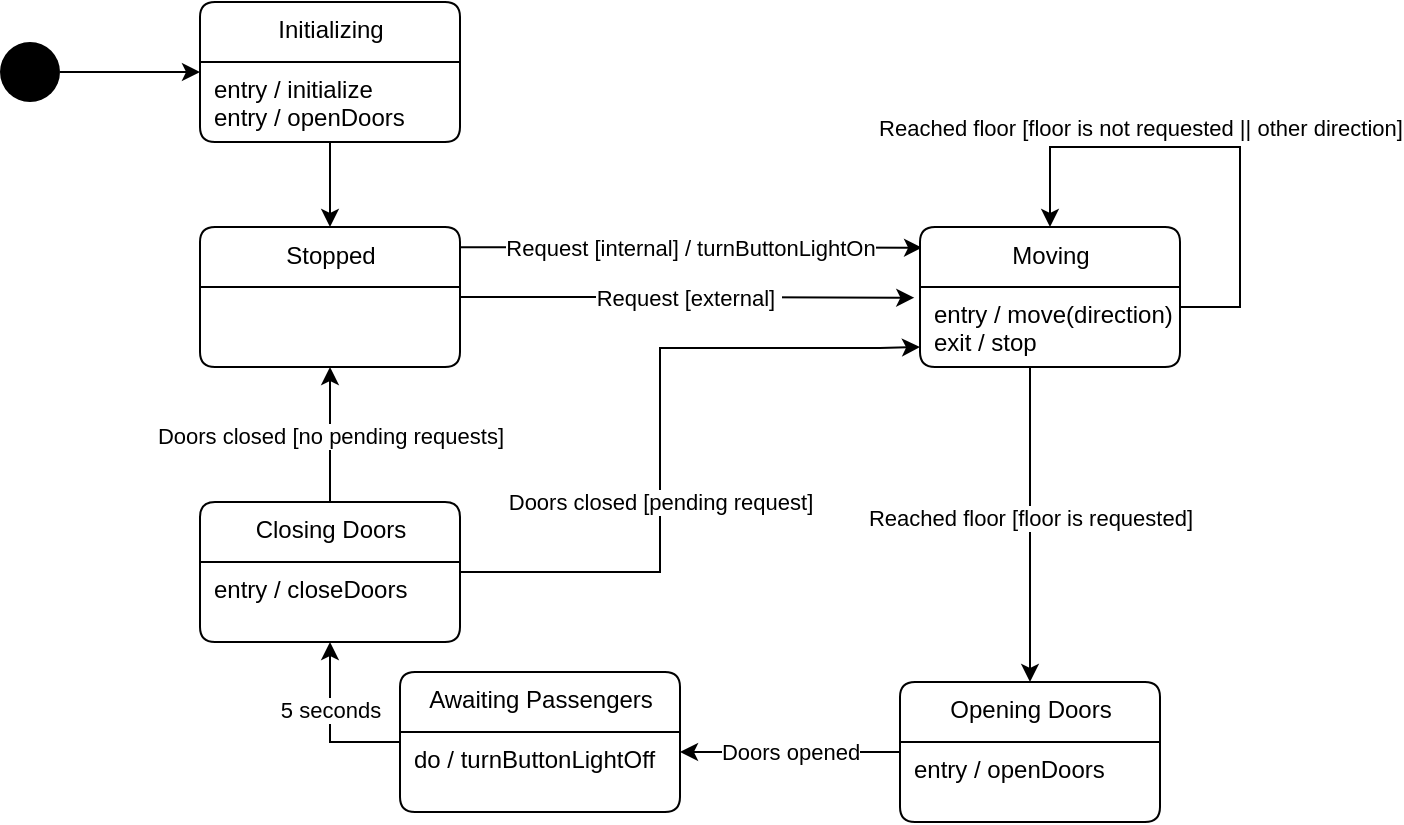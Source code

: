<mxfile>
    <diagram id="oifts4adpvqHhOhjiGYB" name="Page-1">
        <mxGraphModel dx="1109" dy="502" grid="1" gridSize="10" guides="1" tooltips="1" connect="1" arrows="1" fold="1" page="1" pageScale="1" pageWidth="850" pageHeight="1100" background="#FFFFFF" math="0" shadow="0">
            <root>
                <mxCell id="0"/>
                <mxCell id="1" parent="0"/>
                <mxCell id="15" style="edgeStyle=orthogonalEdgeStyle;rounded=0;orthogonalLoop=1;jettySize=auto;html=1;entryX=0;entryY=0.5;entryDx=0;entryDy=0;" parent="1" source="7" target="40" edge="1">
                    <mxGeometry relative="1" as="geometry">
                        <mxPoint x="65" y="140" as="targetPoint"/>
                    </mxGeometry>
                </mxCell>
                <mxCell id="7" value="" style="ellipse;fillColor=#000000;strokeColor=none;" parent="1" vertex="1">
                    <mxGeometry x="60" y="100" width="30" height="30" as="geometry"/>
                </mxCell>
                <mxCell id="11" value="Reached floor [floor is requested]" style="edgeStyle=orthogonalEdgeStyle;rounded=0;orthogonalLoop=1;jettySize=auto;html=1;entryX=0.5;entryY=0;entryDx=0;entryDy=0;exitX=0.5;exitY=1;exitDx=0;exitDy=0;" parent="1" source="17" target="26" edge="1">
                    <mxGeometry x="0.015" relative="1" as="geometry">
                        <mxPoint x="555" y="312.5" as="sourcePoint"/>
                        <mxPoint x="235" y="255" as="targetPoint"/>
                        <Array as="points">
                            <mxPoint x="575" y="263"/>
                        </Array>
                        <mxPoint as="offset"/>
                    </mxGeometry>
                </mxCell>
                <mxCell id="18" value="Request [internal] / turnButtonLightOn" style="edgeStyle=orthogonalEdgeStyle;rounded=0;orthogonalLoop=1;jettySize=auto;html=1;entryX=0.008;entryY=0.148;entryDx=0;entryDy=0;exitX=0.997;exitY=0.144;exitDx=0;exitDy=0;exitPerimeter=0;entryPerimeter=0;" parent="1" source="13" target="16" edge="1">
                    <mxGeometry relative="1" as="geometry">
                        <mxPoint x="470" y="220" as="targetPoint"/>
                        <Array as="points"/>
                    </mxGeometry>
                </mxCell>
                <mxCell id="13" value="Stopped" style="swimlane;fontStyle=0;align=center;verticalAlign=top;childLayout=stackLayout;horizontal=1;startSize=30;horizontalStack=0;resizeParent=1;resizeParentMax=0;resizeLast=0;collapsible=0;marginBottom=0;html=1;rounded=1;absoluteArcSize=1;arcSize=15;glass=0;backgroundOutline=0;" parent="1" vertex="1">
                    <mxGeometry x="160" y="192.5" width="130" height="70" as="geometry"/>
                </mxCell>
                <mxCell id="16" value="Moving" style="swimlane;fontStyle=0;align=center;verticalAlign=top;childLayout=stackLayout;horizontal=1;startSize=30;horizontalStack=0;resizeParent=1;resizeParentMax=0;resizeLast=0;collapsible=0;marginBottom=0;html=1;rounded=1;absoluteArcSize=1;arcSize=15;glass=0;backgroundOutline=0;" parent="1" vertex="1">
                    <mxGeometry x="520" y="192.5" width="130" height="70" as="geometry"/>
                </mxCell>
                <mxCell id="22" value="Reached floor [floor is not requested || other direction]" style="edgeStyle=orthogonalEdgeStyle;rounded=0;orthogonalLoop=1;jettySize=auto;html=1;entryX=0.5;entryY=0;entryDx=0;entryDy=0;" parent="16" source="17" target="16" edge="1">
                    <mxGeometry x="0.306" y="-10" relative="1" as="geometry">
                        <Array as="points">
                            <mxPoint x="160" y="40"/>
                            <mxPoint x="160" y="-40"/>
                            <mxPoint x="65" y="-40"/>
                        </Array>
                        <mxPoint as="offset"/>
                    </mxGeometry>
                </mxCell>
                <mxCell id="17" value="entry / move(direction)&#10;exit / stop" style="fillColor=none;strokeColor=none;align=left;verticalAlign=middle;spacingLeft=5;" parent="16" vertex="1">
                    <mxGeometry y="30" width="130" height="40" as="geometry"/>
                </mxCell>
                <mxCell id="33" value="Doors closed [no pending requests]" style="edgeStyle=orthogonalEdgeStyle;rounded=0;orthogonalLoop=1;jettySize=auto;html=1;entryX=0.5;entryY=1;entryDx=0;entryDy=0;" parent="1" source="24" edge="1">
                    <mxGeometry relative="1" as="geometry">
                        <mxPoint x="225" y="262.5" as="targetPoint"/>
                    </mxGeometry>
                </mxCell>
                <mxCell id="37" value="Doors closed [pending request]" style="edgeStyle=orthogonalEdgeStyle;rounded=0;orthogonalLoop=1;jettySize=auto;html=1;entryX=0;entryY=0.75;entryDx=0;entryDy=0;" parent="1" source="24" target="17" edge="1">
                    <mxGeometry x="-0.21" relative="1" as="geometry">
                        <mxPoint x="500" y="270" as="targetPoint"/>
                        <Array as="points">
                            <mxPoint x="390" y="365"/>
                            <mxPoint x="390" y="253"/>
                            <mxPoint x="500" y="253"/>
                        </Array>
                        <mxPoint as="offset"/>
                    </mxGeometry>
                </mxCell>
                <mxCell id="24" value="Closing Doors" style="swimlane;fontStyle=0;align=center;verticalAlign=top;childLayout=stackLayout;horizontal=1;startSize=30;horizontalStack=0;resizeParent=1;resizeParentMax=0;resizeLast=0;collapsible=0;marginBottom=0;html=1;rounded=1;absoluteArcSize=1;arcSize=15;glass=0;backgroundOutline=0;" parent="1" vertex="1">
                    <mxGeometry x="160" y="330" width="130" height="70" as="geometry"/>
                </mxCell>
                <mxCell id="25" value="entry / closeDoors&#10;" style="fillColor=none;strokeColor=none;align=left;verticalAlign=middle;spacingLeft=5;" parent="24" vertex="1">
                    <mxGeometry y="30" width="130" height="40" as="geometry"/>
                </mxCell>
                <mxCell id="31" value="Doors opened" style="edgeStyle=orthogonalEdgeStyle;rounded=0;orthogonalLoop=1;jettySize=auto;html=1;entryX=1;entryY=0.25;entryDx=0;entryDy=0;" parent="1" source="26" target="29" edge="1">
                    <mxGeometry relative="1" as="geometry"/>
                </mxCell>
                <mxCell id="26" value="Opening Doors" style="swimlane;fontStyle=0;align=center;verticalAlign=top;childLayout=stackLayout;horizontal=1;startSize=30;horizontalStack=0;resizeParent=1;resizeParentMax=0;resizeLast=0;collapsible=0;marginBottom=0;html=1;rounded=1;absoluteArcSize=1;arcSize=15;glass=0;backgroundOutline=0;" parent="1" vertex="1">
                    <mxGeometry x="510" y="420" width="130" height="70" as="geometry"/>
                </mxCell>
                <mxCell id="27" value="entry / openDoors&#10;" style="fillColor=none;strokeColor=none;align=left;verticalAlign=middle;spacingLeft=5;" parent="26" vertex="1">
                    <mxGeometry y="30" width="130" height="40" as="geometry"/>
                </mxCell>
                <mxCell id="32" value="5 seconds" style="edgeStyle=orthogonalEdgeStyle;rounded=0;orthogonalLoop=1;jettySize=auto;html=1;entryX=0.5;entryY=1;entryDx=0;entryDy=0;" parent="1" source="28" target="25" edge="1">
                    <mxGeometry x="0.2" relative="1" as="geometry">
                        <Array as="points">
                            <mxPoint x="225" y="450"/>
                        </Array>
                        <mxPoint as="offset"/>
                    </mxGeometry>
                </mxCell>
                <mxCell id="28" value="Awaiting Passengers" style="swimlane;fontStyle=0;align=center;verticalAlign=top;childLayout=stackLayout;horizontal=1;startSize=30;horizontalStack=0;resizeParent=1;resizeParentMax=0;resizeLast=0;collapsible=0;marginBottom=0;html=1;rounded=1;absoluteArcSize=1;arcSize=15;glass=0;backgroundOutline=0;" parent="1" vertex="1">
                    <mxGeometry x="260" y="415" width="140" height="70" as="geometry"/>
                </mxCell>
                <mxCell id="29" value="do / turnButtonLightOff&#10;" style="fillColor=none;strokeColor=none;align=left;verticalAlign=middle;spacingLeft=5;" parent="28" vertex="1">
                    <mxGeometry y="30" width="140" height="40" as="geometry"/>
                </mxCell>
                <mxCell id="40" value="Initializing" style="swimlane;fontStyle=0;align=center;verticalAlign=top;childLayout=stackLayout;horizontal=1;startSize=30;horizontalStack=0;resizeParent=1;resizeParentMax=0;resizeLast=0;collapsible=0;marginBottom=0;html=1;rounded=1;absoluteArcSize=1;arcSize=15;glass=0;backgroundOutline=0;" parent="1" vertex="1">
                    <mxGeometry x="160" y="80" width="130" height="70" as="geometry"/>
                </mxCell>
                <mxCell id="41" value="entry / initialize&#10;entry / openDoors" style="fillColor=none;strokeColor=none;align=left;verticalAlign=middle;spacingLeft=5;" parent="40" vertex="1">
                    <mxGeometry y="30" width="130" height="40" as="geometry"/>
                </mxCell>
                <mxCell id="42" style="edgeStyle=orthogonalEdgeStyle;rounded=0;orthogonalLoop=1;jettySize=auto;html=1;entryX=0.5;entryY=0;entryDx=0;entryDy=0;" parent="1" source="41" target="13" edge="1">
                    <mxGeometry relative="1" as="geometry"/>
                </mxCell>
                <mxCell id="43" value="Request [external]&amp;nbsp;" style="edgeStyle=orthogonalEdgeStyle;rounded=0;orthogonalLoop=1;jettySize=auto;html=1;entryX=-0.022;entryY=0.134;entryDx=0;entryDy=0;exitX=1;exitY=0.5;exitDx=0;exitDy=0;entryPerimeter=0;" parent="1" source="13" target="17" edge="1">
                    <mxGeometry relative="1" as="geometry">
                        <mxPoint x="299.61" y="212.58" as="sourcePoint"/>
                        <mxPoint x="501.04" y="212.86" as="targetPoint"/>
                        <Array as="points"/>
                    </mxGeometry>
                </mxCell>
            </root>
        </mxGraphModel>
    </diagram>
</mxfile>